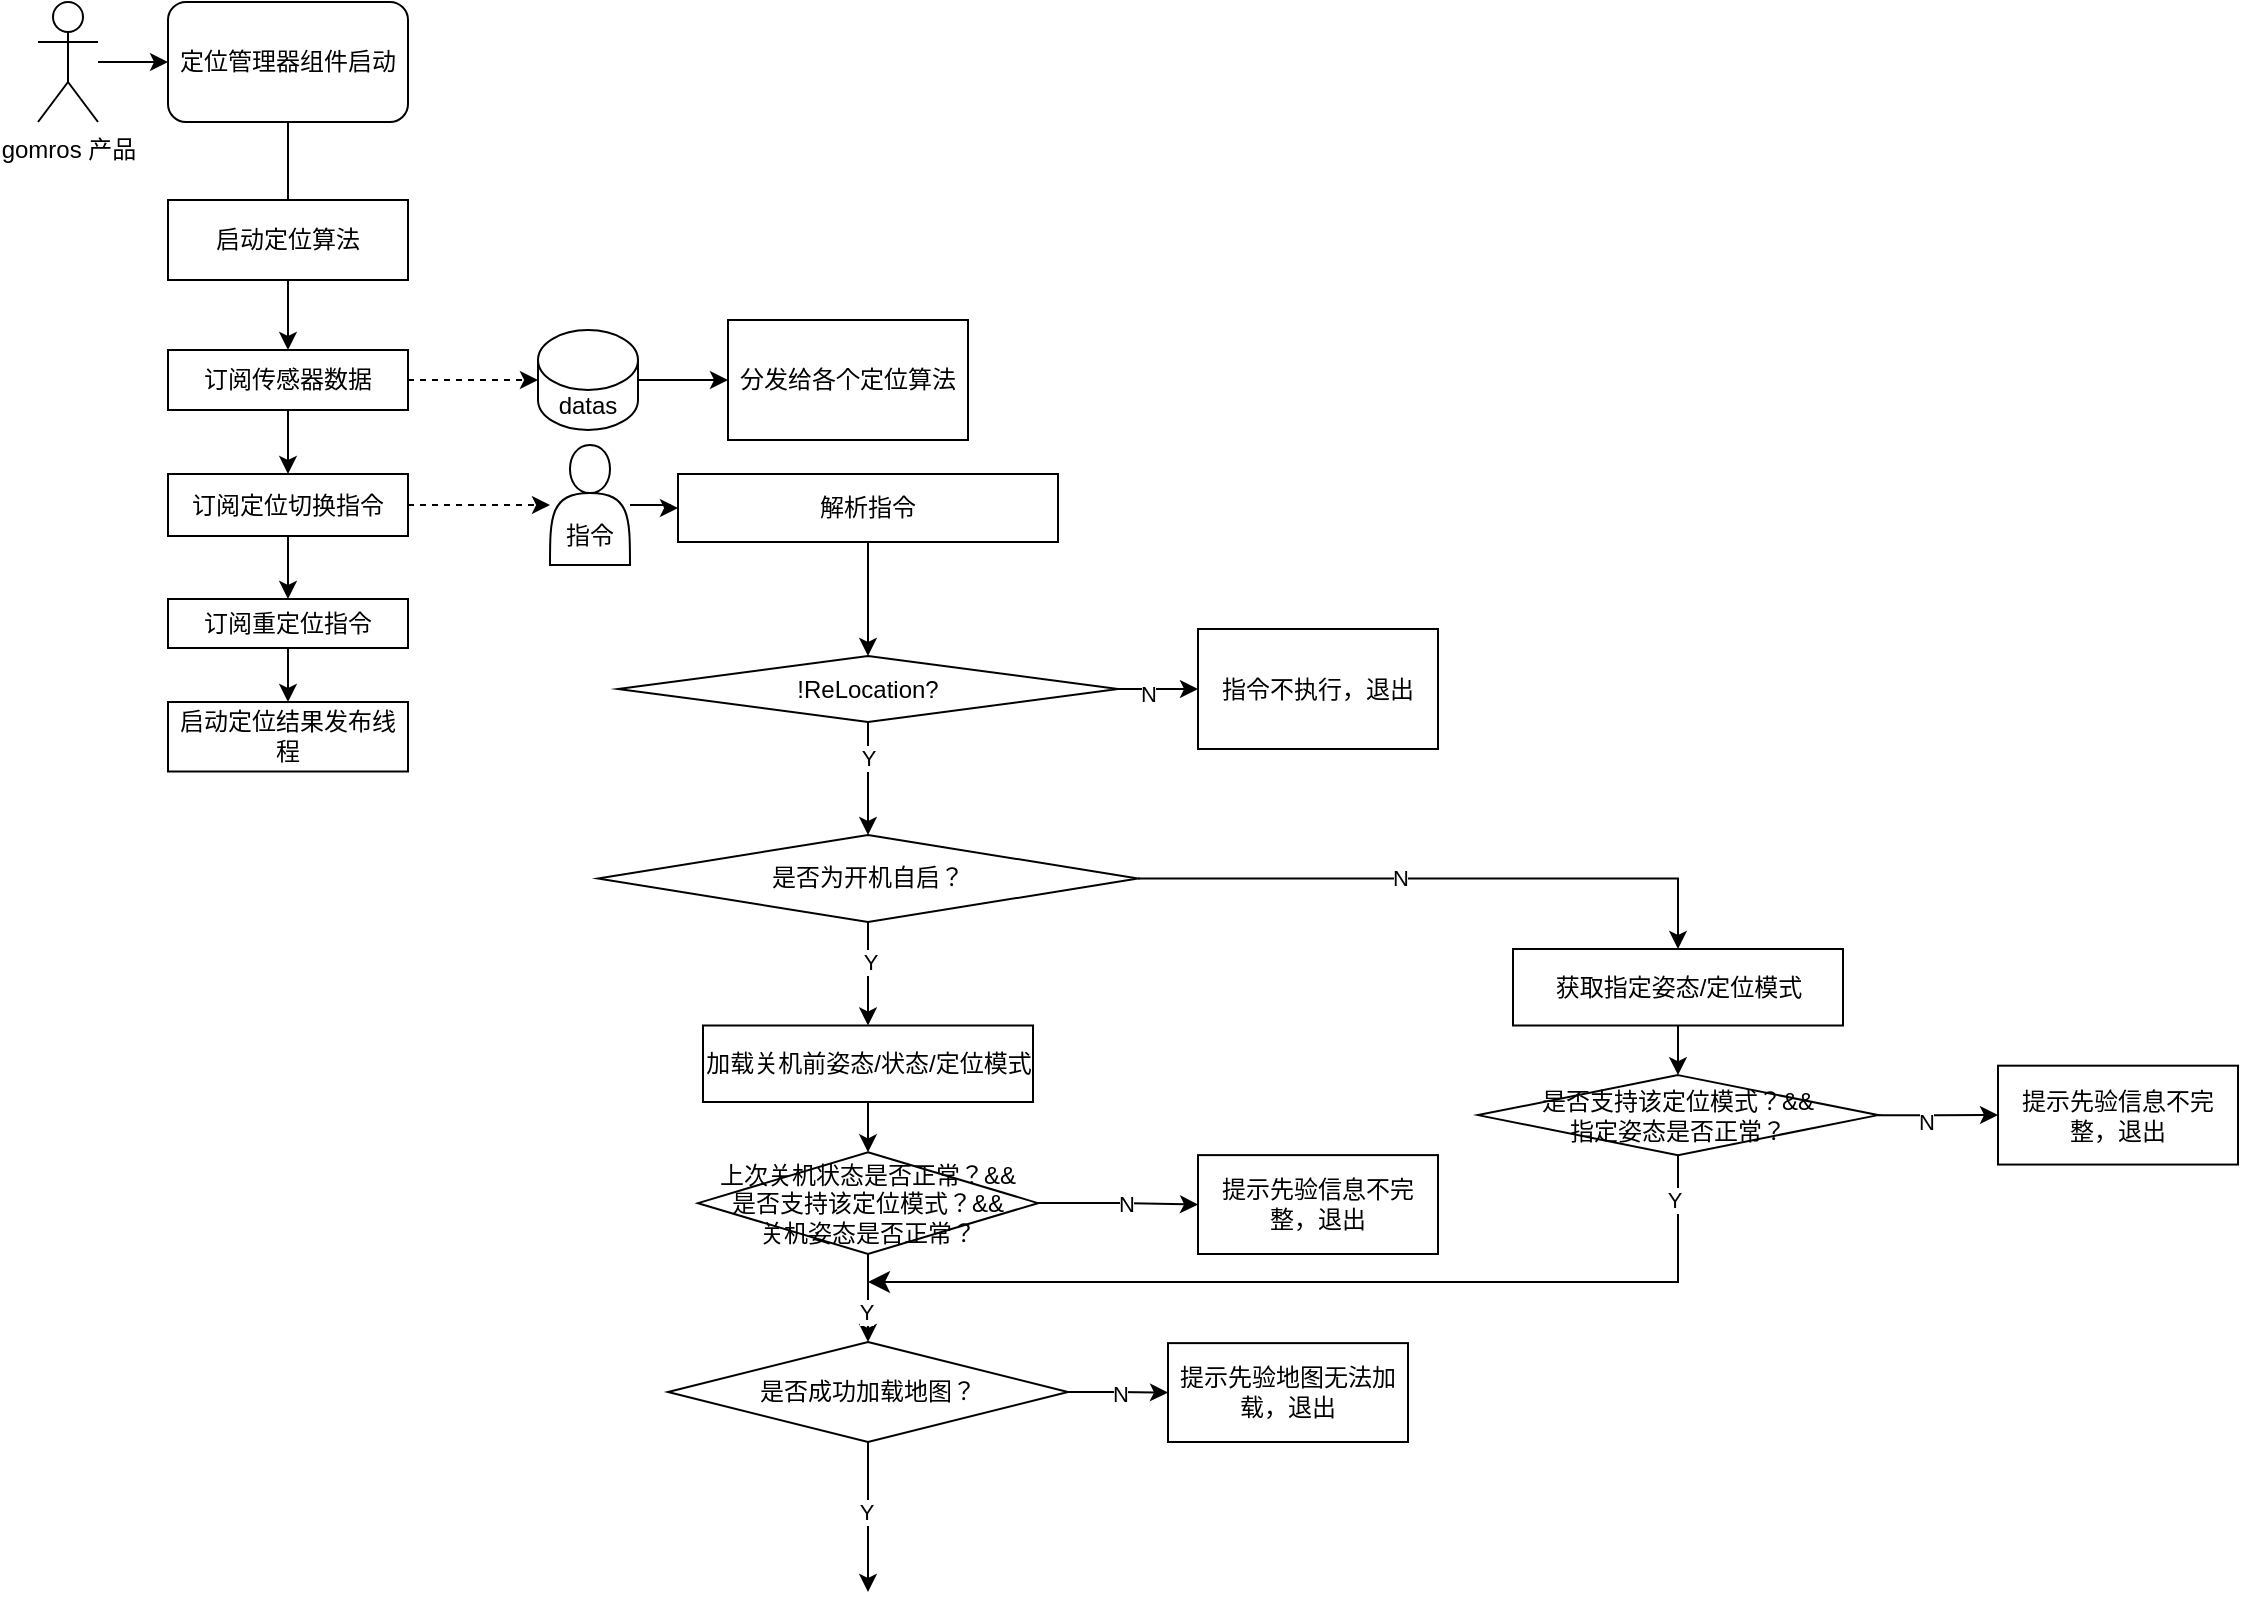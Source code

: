 <mxfile version="27.1.0">
  <diagram name="第 1 页" id="O1zmHwH_jpoI9-fM2c9w">
    <mxGraphModel dx="1270" dy="770" grid="1" gridSize="10" guides="1" tooltips="1" connect="1" arrows="1" fold="1" page="1" pageScale="1" pageWidth="1169" pageHeight="827" math="0" shadow="0">
      <root>
        <mxCell id="0" />
        <mxCell id="1" parent="0" />
        <mxCell id="6JZeye2eDNHA_Utgmzkd-8" value="" style="edgeStyle=orthogonalEdgeStyle;rounded=0;orthogonalLoop=1;jettySize=auto;html=1;" parent="1" source="6JZeye2eDNHA_Utgmzkd-1" edge="1">
          <mxGeometry relative="1" as="geometry">
            <mxPoint x="85" y="40.029" as="targetPoint" />
          </mxGeometry>
        </mxCell>
        <mxCell id="6JZeye2eDNHA_Utgmzkd-1" value="gomros 产品" style="shape=umlActor;verticalLabelPosition=bottom;verticalAlign=top;html=1;outlineConnect=0;" parent="1" vertex="1">
          <mxGeometry x="20" y="10" width="30" height="60" as="geometry" />
        </mxCell>
        <mxCell id="aDU9XjyVp7GIVLYesAcA-4" value="" style="edgeStyle=orthogonalEdgeStyle;rounded=0;orthogonalLoop=1;jettySize=auto;html=1;" edge="1" parent="1" source="6JZeye2eDNHA_Utgmzkd-9">
          <mxGeometry relative="1" as="geometry">
            <mxPoint x="145" y="150" as="targetPoint" />
          </mxGeometry>
        </mxCell>
        <mxCell id="6JZeye2eDNHA_Utgmzkd-9" value="定位管理器组件启动" style="rounded=1;whiteSpace=wrap;html=1;" parent="1" vertex="1">
          <mxGeometry x="85" y="10" width="120" height="60" as="geometry" />
        </mxCell>
        <mxCell id="aDU9XjyVp7GIVLYesAcA-7" value="" style="edgeStyle=orthogonalEdgeStyle;rounded=0;orthogonalLoop=1;jettySize=auto;html=1;" edge="1" parent="1" source="aDU9XjyVp7GIVLYesAcA-5" target="aDU9XjyVp7GIVLYesAcA-6">
          <mxGeometry relative="1" as="geometry" />
        </mxCell>
        <mxCell id="aDU9XjyVp7GIVLYesAcA-5" value="启动定位算法" style="rounded=0;whiteSpace=wrap;html=1;" vertex="1" parent="1">
          <mxGeometry x="85" y="109" width="120" height="40" as="geometry" />
        </mxCell>
        <mxCell id="aDU9XjyVp7GIVLYesAcA-9" value="" style="edgeStyle=orthogonalEdgeStyle;rounded=0;orthogonalLoop=1;jettySize=auto;html=1;" edge="1" parent="1" source="aDU9XjyVp7GIVLYesAcA-6" target="aDU9XjyVp7GIVLYesAcA-8">
          <mxGeometry relative="1" as="geometry" />
        </mxCell>
        <mxCell id="aDU9XjyVp7GIVLYesAcA-6" value="订阅传感器数据" style="whiteSpace=wrap;html=1;rounded=0;" vertex="1" parent="1">
          <mxGeometry x="85" y="184" width="120" height="30" as="geometry" />
        </mxCell>
        <mxCell id="aDU9XjyVp7GIVLYesAcA-11" value="" style="edgeStyle=orthogonalEdgeStyle;rounded=0;orthogonalLoop=1;jettySize=auto;html=1;" edge="1" parent="1" source="aDU9XjyVp7GIVLYesAcA-8" target="aDU9XjyVp7GIVLYesAcA-10">
          <mxGeometry relative="1" as="geometry" />
        </mxCell>
        <mxCell id="aDU9XjyVp7GIVLYesAcA-29" value="" style="edgeStyle=orthogonalEdgeStyle;rounded=0;orthogonalLoop=1;jettySize=auto;html=1;dashed=1;" edge="1" parent="1" source="aDU9XjyVp7GIVLYesAcA-8" target="aDU9XjyVp7GIVLYesAcA-28">
          <mxGeometry relative="1" as="geometry" />
        </mxCell>
        <mxCell id="aDU9XjyVp7GIVLYesAcA-8" value="订阅定位切换指令" style="whiteSpace=wrap;html=1;rounded=0;" vertex="1" parent="1">
          <mxGeometry x="85" y="246" width="120" height="31" as="geometry" />
        </mxCell>
        <mxCell id="aDU9XjyVp7GIVLYesAcA-13" value="" style="edgeStyle=orthogonalEdgeStyle;rounded=0;orthogonalLoop=1;jettySize=auto;html=1;" edge="1" parent="1" source="aDU9XjyVp7GIVLYesAcA-10" target="aDU9XjyVp7GIVLYesAcA-12">
          <mxGeometry relative="1" as="geometry" />
        </mxCell>
        <mxCell id="aDU9XjyVp7GIVLYesAcA-10" value="订阅重定位指令" style="whiteSpace=wrap;html=1;rounded=0;" vertex="1" parent="1">
          <mxGeometry x="85" y="308.5" width="120" height="24.5" as="geometry" />
        </mxCell>
        <mxCell id="aDU9XjyVp7GIVLYesAcA-12" value="启动定位结果发布线程" style="whiteSpace=wrap;html=1;rounded=0;" vertex="1" parent="1">
          <mxGeometry x="85" y="360" width="120" height="34.75" as="geometry" />
        </mxCell>
        <mxCell id="aDU9XjyVp7GIVLYesAcA-17" value="" style="endArrow=classic;html=1;rounded=0;exitX=1;exitY=0.5;exitDx=0;exitDy=0;dashed=1;" edge="1" parent="1" source="aDU9XjyVp7GIVLYesAcA-6">
          <mxGeometry width="50" height="50" relative="1" as="geometry">
            <mxPoint x="630" y="230" as="sourcePoint" />
            <mxPoint x="270" y="199" as="targetPoint" />
          </mxGeometry>
        </mxCell>
        <mxCell id="aDU9XjyVp7GIVLYesAcA-27" value="" style="edgeStyle=orthogonalEdgeStyle;rounded=0;orthogonalLoop=1;jettySize=auto;html=1;" edge="1" parent="1" source="aDU9XjyVp7GIVLYesAcA-25" target="aDU9XjyVp7GIVLYesAcA-26">
          <mxGeometry relative="1" as="geometry" />
        </mxCell>
        <mxCell id="aDU9XjyVp7GIVLYesAcA-25" value="datas" style="shape=cylinder3;whiteSpace=wrap;html=1;boundedLbl=1;backgroundOutline=1;size=15;" vertex="1" parent="1">
          <mxGeometry x="270" y="174" width="50" height="50" as="geometry" />
        </mxCell>
        <mxCell id="aDU9XjyVp7GIVLYesAcA-26" value="分发给各个定位算法" style="whiteSpace=wrap;html=1;" vertex="1" parent="1">
          <mxGeometry x="365" y="169" width="120" height="60" as="geometry" />
        </mxCell>
        <mxCell id="aDU9XjyVp7GIVLYesAcA-31" value="" style="edgeStyle=orthogonalEdgeStyle;rounded=0;orthogonalLoop=1;jettySize=auto;html=1;" edge="1" parent="1" source="aDU9XjyVp7GIVLYesAcA-28" target="aDU9XjyVp7GIVLYesAcA-30">
          <mxGeometry relative="1" as="geometry" />
        </mxCell>
        <mxCell id="aDU9XjyVp7GIVLYesAcA-28" value="&lt;div&gt;&lt;br&gt;&lt;/div&gt;&lt;div&gt;&lt;br&gt;&lt;/div&gt;指令" style="shape=actor;whiteSpace=wrap;html=1;" vertex="1" parent="1">
          <mxGeometry x="276" y="231.5" width="40" height="60" as="geometry" />
        </mxCell>
        <mxCell id="aDU9XjyVp7GIVLYesAcA-35" value="" style="edgeStyle=orthogonalEdgeStyle;rounded=0;orthogonalLoop=1;jettySize=auto;html=1;" edge="1" parent="1" source="aDU9XjyVp7GIVLYesAcA-30" target="aDU9XjyVp7GIVLYesAcA-34">
          <mxGeometry relative="1" as="geometry" />
        </mxCell>
        <mxCell id="aDU9XjyVp7GIVLYesAcA-30" value="解析指令" style="rounded=0;whiteSpace=wrap;html=1;" vertex="1" parent="1">
          <mxGeometry x="340" y="246" width="190" height="34" as="geometry" />
        </mxCell>
        <mxCell id="aDU9XjyVp7GIVLYesAcA-37" value="" style="edgeStyle=orthogonalEdgeStyle;rounded=0;orthogonalLoop=1;jettySize=auto;html=1;" edge="1" parent="1" source="aDU9XjyVp7GIVLYesAcA-34" target="aDU9XjyVp7GIVLYesAcA-36">
          <mxGeometry relative="1" as="geometry" />
        </mxCell>
        <mxCell id="aDU9XjyVp7GIVLYesAcA-47" value="N" style="edgeLabel;html=1;align=center;verticalAlign=middle;resizable=0;points=[];" vertex="1" connectable="0" parent="aDU9XjyVp7GIVLYesAcA-37">
          <mxGeometry x="-0.272" y="-2" relative="1" as="geometry">
            <mxPoint as="offset" />
          </mxGeometry>
        </mxCell>
        <mxCell id="aDU9XjyVp7GIVLYesAcA-45" value="" style="edgeStyle=orthogonalEdgeStyle;rounded=0;orthogonalLoop=1;jettySize=auto;html=1;" edge="1" parent="1" source="aDU9XjyVp7GIVLYesAcA-34" target="aDU9XjyVp7GIVLYesAcA-44">
          <mxGeometry relative="1" as="geometry" />
        </mxCell>
        <mxCell id="aDU9XjyVp7GIVLYesAcA-46" value="Y" style="edgeLabel;html=1;align=center;verticalAlign=middle;resizable=0;points=[];" vertex="1" connectable="0" parent="aDU9XjyVp7GIVLYesAcA-45">
          <mxGeometry x="-0.373" relative="1" as="geometry">
            <mxPoint as="offset" />
          </mxGeometry>
        </mxCell>
        <mxCell id="aDU9XjyVp7GIVLYesAcA-34" value="!ReLocation?" style="rhombus;whiteSpace=wrap;html=1;rounded=0;" vertex="1" parent="1">
          <mxGeometry x="310" y="337" width="250" height="33" as="geometry" />
        </mxCell>
        <mxCell id="aDU9XjyVp7GIVLYesAcA-36" value="指令不执行，退出" style="whiteSpace=wrap;html=1;rounded=0;" vertex="1" parent="1">
          <mxGeometry x="600" y="323.5" width="120" height="60" as="geometry" />
        </mxCell>
        <mxCell id="aDU9XjyVp7GIVLYesAcA-49" value="" style="edgeStyle=orthogonalEdgeStyle;rounded=0;orthogonalLoop=1;jettySize=auto;html=1;" edge="1" parent="1" source="aDU9XjyVp7GIVLYesAcA-44" target="aDU9XjyVp7GIVLYesAcA-48">
          <mxGeometry relative="1" as="geometry" />
        </mxCell>
        <mxCell id="aDU9XjyVp7GIVLYesAcA-50" value="Y" style="edgeLabel;html=1;align=center;verticalAlign=middle;resizable=0;points=[];" vertex="1" connectable="0" parent="aDU9XjyVp7GIVLYesAcA-49">
          <mxGeometry x="-0.218" y="1" relative="1" as="geometry">
            <mxPoint as="offset" />
          </mxGeometry>
        </mxCell>
        <mxCell id="aDU9XjyVp7GIVLYesAcA-73" style="edgeStyle=orthogonalEdgeStyle;rounded=0;orthogonalLoop=1;jettySize=auto;html=1;exitX=1;exitY=0.5;exitDx=0;exitDy=0;entryX=0.5;entryY=0;entryDx=0;entryDy=0;" edge="1" parent="1" source="aDU9XjyVp7GIVLYesAcA-44" target="aDU9XjyVp7GIVLYesAcA-72">
          <mxGeometry relative="1" as="geometry" />
        </mxCell>
        <mxCell id="aDU9XjyVp7GIVLYesAcA-75" value="N" style="edgeLabel;html=1;align=center;verticalAlign=middle;resizable=0;points=[];" vertex="1" connectable="0" parent="aDU9XjyVp7GIVLYesAcA-73">
          <mxGeometry x="-0.14" y="1" relative="1" as="geometry">
            <mxPoint as="offset" />
          </mxGeometry>
        </mxCell>
        <mxCell id="aDU9XjyVp7GIVLYesAcA-44" value="是否为开机自启？" style="rhombus;whiteSpace=wrap;html=1;rounded=0;" vertex="1" parent="1">
          <mxGeometry x="300" y="426.5" width="270" height="43.5" as="geometry" />
        </mxCell>
        <mxCell id="aDU9XjyVp7GIVLYesAcA-52" value="" style="edgeStyle=orthogonalEdgeStyle;rounded=0;orthogonalLoop=1;jettySize=auto;html=1;" edge="1" parent="1" source="aDU9XjyVp7GIVLYesAcA-48" target="aDU9XjyVp7GIVLYesAcA-51">
          <mxGeometry relative="1" as="geometry" />
        </mxCell>
        <mxCell id="aDU9XjyVp7GIVLYesAcA-48" value="加载关机前姿态/状态/定位模式" style="whiteSpace=wrap;html=1;rounded=0;" vertex="1" parent="1">
          <mxGeometry x="352.5" y="521.75" width="165" height="38.25" as="geometry" />
        </mxCell>
        <mxCell id="aDU9XjyVp7GIVLYesAcA-54" value="" style="edgeStyle=orthogonalEdgeStyle;rounded=0;orthogonalLoop=1;jettySize=auto;html=1;" edge="1" parent="1" source="aDU9XjyVp7GIVLYesAcA-51">
          <mxGeometry relative="1" as="geometry">
            <mxPoint x="435" y="680" as="targetPoint" />
          </mxGeometry>
        </mxCell>
        <mxCell id="aDU9XjyVp7GIVLYesAcA-55" value="Y" style="edgeLabel;html=1;align=center;verticalAlign=middle;resizable=0;points=[];" vertex="1" connectable="0" parent="aDU9XjyVp7GIVLYesAcA-54">
          <mxGeometry x="0.298" y="-2" relative="1" as="geometry">
            <mxPoint as="offset" />
          </mxGeometry>
        </mxCell>
        <mxCell id="aDU9XjyVp7GIVLYesAcA-57" value="" style="edgeStyle=orthogonalEdgeStyle;rounded=0;orthogonalLoop=1;jettySize=auto;html=1;" edge="1" parent="1" source="aDU9XjyVp7GIVLYesAcA-51" target="aDU9XjyVp7GIVLYesAcA-56">
          <mxGeometry relative="1" as="geometry" />
        </mxCell>
        <mxCell id="aDU9XjyVp7GIVLYesAcA-59" value="N" style="edgeLabel;html=1;align=center;verticalAlign=middle;resizable=0;points=[];" vertex="1" connectable="0" parent="aDU9XjyVp7GIVLYesAcA-57">
          <mxGeometry x="0.106" y="1" relative="1" as="geometry">
            <mxPoint as="offset" />
          </mxGeometry>
        </mxCell>
        <mxCell id="aDU9XjyVp7GIVLYesAcA-51" value="上次关机状态是否正常？&amp;amp;&amp;amp;&lt;div&gt;是否支持该&lt;span style=&quot;background-color: transparent; color: light-dark(rgb(0, 0, 0), rgb(255, 255, 255));&quot;&gt;定位模式&lt;/span&gt;&lt;span style=&quot;background-color: transparent; color: light-dark(rgb(0, 0, 0), rgb(255, 255, 255));&quot;&gt;？&amp;amp;&amp;amp;&lt;/span&gt;&lt;/div&gt;&lt;div&gt;关机姿态是否正常？&lt;/div&gt;" style="rhombus;whiteSpace=wrap;html=1;rounded=0;" vertex="1" parent="1">
          <mxGeometry x="350" y="585.13" width="170" height="50.87" as="geometry" />
        </mxCell>
        <mxCell id="aDU9XjyVp7GIVLYesAcA-56" value="提示先验信息不完整，退出" style="whiteSpace=wrap;html=1;rounded=0;" vertex="1" parent="1">
          <mxGeometry x="600" y="586.56" width="120" height="49.44" as="geometry" />
        </mxCell>
        <mxCell id="aDU9XjyVp7GIVLYesAcA-61" value="" style="edgeStyle=orthogonalEdgeStyle;rounded=0;orthogonalLoop=1;jettySize=auto;html=1;" edge="1" parent="1" source="aDU9XjyVp7GIVLYesAcA-58">
          <mxGeometry relative="1" as="geometry">
            <mxPoint x="435" y="805" as="targetPoint" />
          </mxGeometry>
        </mxCell>
        <mxCell id="aDU9XjyVp7GIVLYesAcA-66" value="Y" style="edgeLabel;html=1;align=center;verticalAlign=middle;resizable=0;points=[];" vertex="1" connectable="0" parent="aDU9XjyVp7GIVLYesAcA-61">
          <mxGeometry x="-0.092" y="-1" relative="1" as="geometry">
            <mxPoint as="offset" />
          </mxGeometry>
        </mxCell>
        <mxCell id="aDU9XjyVp7GIVLYesAcA-64" value="" style="edgeStyle=orthogonalEdgeStyle;rounded=0;orthogonalLoop=1;jettySize=auto;html=1;" edge="1" parent="1" source="aDU9XjyVp7GIVLYesAcA-58" target="aDU9XjyVp7GIVLYesAcA-63">
          <mxGeometry relative="1" as="geometry" />
        </mxCell>
        <mxCell id="aDU9XjyVp7GIVLYesAcA-65" value="N" style="edgeLabel;html=1;align=center;verticalAlign=middle;resizable=0;points=[];" vertex="1" connectable="0" parent="aDU9XjyVp7GIVLYesAcA-64">
          <mxGeometry x="0.051" relative="1" as="geometry">
            <mxPoint as="offset" />
          </mxGeometry>
        </mxCell>
        <mxCell id="aDU9XjyVp7GIVLYesAcA-58" value="是否成功加载地图？" style="rhombus;whiteSpace=wrap;html=1;" vertex="1" parent="1">
          <mxGeometry x="335" y="680" width="200" height="50" as="geometry" />
        </mxCell>
        <mxCell id="aDU9XjyVp7GIVLYesAcA-63" value="提示先验地图无法加载，退出" style="whiteSpace=wrap;html=1;rounded=0;" vertex="1" parent="1">
          <mxGeometry x="585" y="680.56" width="120" height="49.44" as="geometry" />
        </mxCell>
        <mxCell id="aDU9XjyVp7GIVLYesAcA-77" value="" style="edgeStyle=orthogonalEdgeStyle;rounded=0;orthogonalLoop=1;jettySize=auto;html=1;" edge="1" parent="1" source="aDU9XjyVp7GIVLYesAcA-67" target="aDU9XjyVp7GIVLYesAcA-76">
          <mxGeometry relative="1" as="geometry" />
        </mxCell>
        <mxCell id="aDU9XjyVp7GIVLYesAcA-79" value="N" style="edgeLabel;html=1;align=center;verticalAlign=middle;resizable=0;points=[];" vertex="1" connectable="0" parent="aDU9XjyVp7GIVLYesAcA-77">
          <mxGeometry x="-0.203" y="-3" relative="1" as="geometry">
            <mxPoint as="offset" />
          </mxGeometry>
        </mxCell>
        <mxCell id="aDU9XjyVp7GIVLYesAcA-67" value="是否支持该&lt;span style=&quot;color: light-dark(rgb(0, 0, 0), rgb(255, 255, 255)); background-color: transparent;&quot;&gt;定位模式&lt;/span&gt;&lt;span style=&quot;color: light-dark(rgb(0, 0, 0), rgb(255, 255, 255)); background-color: transparent;&quot;&gt;？&amp;amp;&amp;amp;&lt;/span&gt;&lt;div&gt;&lt;span style=&quot;color: light-dark(rgb(0, 0, 0), rgb(255, 255, 255)); background-color: transparent;&quot;&gt;指定姿态是否正常？&lt;/span&gt;&lt;/div&gt;" style="rhombus;whiteSpace=wrap;html=1;" vertex="1" parent="1">
          <mxGeometry x="740" y="546.56" width="200" height="40" as="geometry" />
        </mxCell>
        <mxCell id="aDU9XjyVp7GIVLYesAcA-71" value="" style="edgeStyle=elbowEdgeStyle;elbow=vertical;endArrow=classic;html=1;curved=0;rounded=0;endSize=8;startSize=8;exitX=0.5;exitY=1;exitDx=0;exitDy=0;" edge="1" parent="1" source="aDU9XjyVp7GIVLYesAcA-67">
          <mxGeometry width="50" height="50" relative="1" as="geometry">
            <mxPoint x="835" y="550" as="sourcePoint" />
            <mxPoint x="435" y="650" as="targetPoint" />
            <Array as="points">
              <mxPoint x="635" y="650" />
            </Array>
          </mxGeometry>
        </mxCell>
        <mxCell id="aDU9XjyVp7GIVLYesAcA-78" value="Y" style="edgeLabel;html=1;align=center;verticalAlign=middle;resizable=0;points=[];" vertex="1" connectable="0" parent="aDU9XjyVp7GIVLYesAcA-71">
          <mxGeometry x="-0.906" y="-2" relative="1" as="geometry">
            <mxPoint as="offset" />
          </mxGeometry>
        </mxCell>
        <mxCell id="aDU9XjyVp7GIVLYesAcA-74" style="edgeStyle=orthogonalEdgeStyle;rounded=0;orthogonalLoop=1;jettySize=auto;html=1;exitX=0.5;exitY=1;exitDx=0;exitDy=0;entryX=0.5;entryY=0;entryDx=0;entryDy=0;" edge="1" parent="1" source="aDU9XjyVp7GIVLYesAcA-72" target="aDU9XjyVp7GIVLYesAcA-67">
          <mxGeometry relative="1" as="geometry" />
        </mxCell>
        <mxCell id="aDU9XjyVp7GIVLYesAcA-72" value="获取指定姿态/定位模式" style="whiteSpace=wrap;html=1;rounded=0;" vertex="1" parent="1">
          <mxGeometry x="757.5" y="483.5" width="165" height="38.25" as="geometry" />
        </mxCell>
        <mxCell id="aDU9XjyVp7GIVLYesAcA-76" value="提示先验信息不完整，退出" style="whiteSpace=wrap;html=1;rounded=0;" vertex="1" parent="1">
          <mxGeometry x="1000" y="541.84" width="120" height="49.44" as="geometry" />
        </mxCell>
      </root>
    </mxGraphModel>
  </diagram>
</mxfile>
